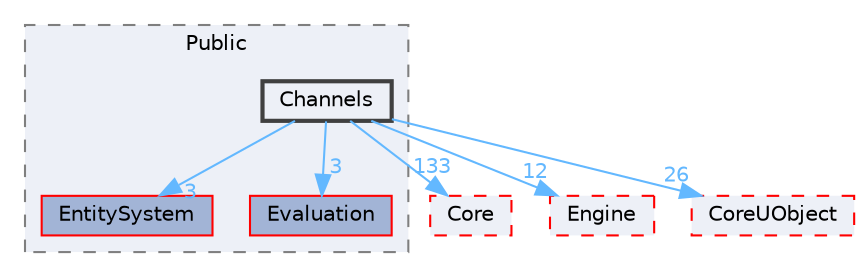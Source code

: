 digraph "Channels"
{
 // INTERACTIVE_SVG=YES
 // LATEX_PDF_SIZE
  bgcolor="transparent";
  edge [fontname=Helvetica,fontsize=10,labelfontname=Helvetica,labelfontsize=10];
  node [fontname=Helvetica,fontsize=10,shape=box,height=0.2,width=0.4];
  compound=true
  subgraph clusterdir_e91b7eabbe3727cf625790e36a8d5a32 {
    graph [ bgcolor="#edf0f7", pencolor="grey50", label="Public", fontname=Helvetica,fontsize=10 style="filled,dashed", URL="dir_e91b7eabbe3727cf625790e36a8d5a32.html",tooltip=""]
  dir_9f169b765d162de32ed1ea56a894739d [label="EntitySystem", fillcolor="#a2b4d6", color="red", style="filled", URL="dir_9f169b765d162de32ed1ea56a894739d.html",tooltip=""];
  dir_ad9db97873ecde8366165bafb7255980 [label="Evaluation", fillcolor="#a2b4d6", color="red", style="filled", URL="dir_ad9db97873ecde8366165bafb7255980.html",tooltip=""];
  dir_864c384d284b93b5d99468e735406e4f [label="Channels", fillcolor="#edf0f7", color="grey25", style="filled,bold", URL="dir_864c384d284b93b5d99468e735406e4f.html",tooltip=""];
  }
  dir_0e6cddcc9caa1238c7f3774224afaa45 [label="Core", fillcolor="#edf0f7", color="red", style="filled,dashed", URL="dir_0e6cddcc9caa1238c7f3774224afaa45.html",tooltip=""];
  dir_fdf6aa5c3cf3805bb958134448d60562 [label="Engine", fillcolor="#edf0f7", color="red", style="filled,dashed", URL="dir_fdf6aa5c3cf3805bb958134448d60562.html",tooltip=""];
  dir_4c499e5e32e2b4479ad7e552df73eeae [label="CoreUObject", fillcolor="#edf0f7", color="red", style="filled,dashed", URL="dir_4c499e5e32e2b4479ad7e552df73eeae.html",tooltip=""];
  dir_864c384d284b93b5d99468e735406e4f->dir_0e6cddcc9caa1238c7f3774224afaa45 [headlabel="133", labeldistance=1.5 headhref="dir_000127_000266.html" href="dir_000127_000266.html" color="steelblue1" fontcolor="steelblue1"];
  dir_864c384d284b93b5d99468e735406e4f->dir_4c499e5e32e2b4479ad7e552df73eeae [headlabel="26", labeldistance=1.5 headhref="dir_000127_000268.html" href="dir_000127_000268.html" color="steelblue1" fontcolor="steelblue1"];
  dir_864c384d284b93b5d99468e735406e4f->dir_9f169b765d162de32ed1ea56a894739d [headlabel="3", labeldistance=1.5 headhref="dir_000127_000369.html" href="dir_000127_000369.html" color="steelblue1" fontcolor="steelblue1"];
  dir_864c384d284b93b5d99468e735406e4f->dir_ad9db97873ecde8366165bafb7255980 [headlabel="3", labeldistance=1.5 headhref="dir_000127_000373.html" href="dir_000127_000373.html" color="steelblue1" fontcolor="steelblue1"];
  dir_864c384d284b93b5d99468e735406e4f->dir_fdf6aa5c3cf3805bb958134448d60562 [headlabel="12", labeldistance=1.5 headhref="dir_000127_000366.html" href="dir_000127_000366.html" color="steelblue1" fontcolor="steelblue1"];
}
